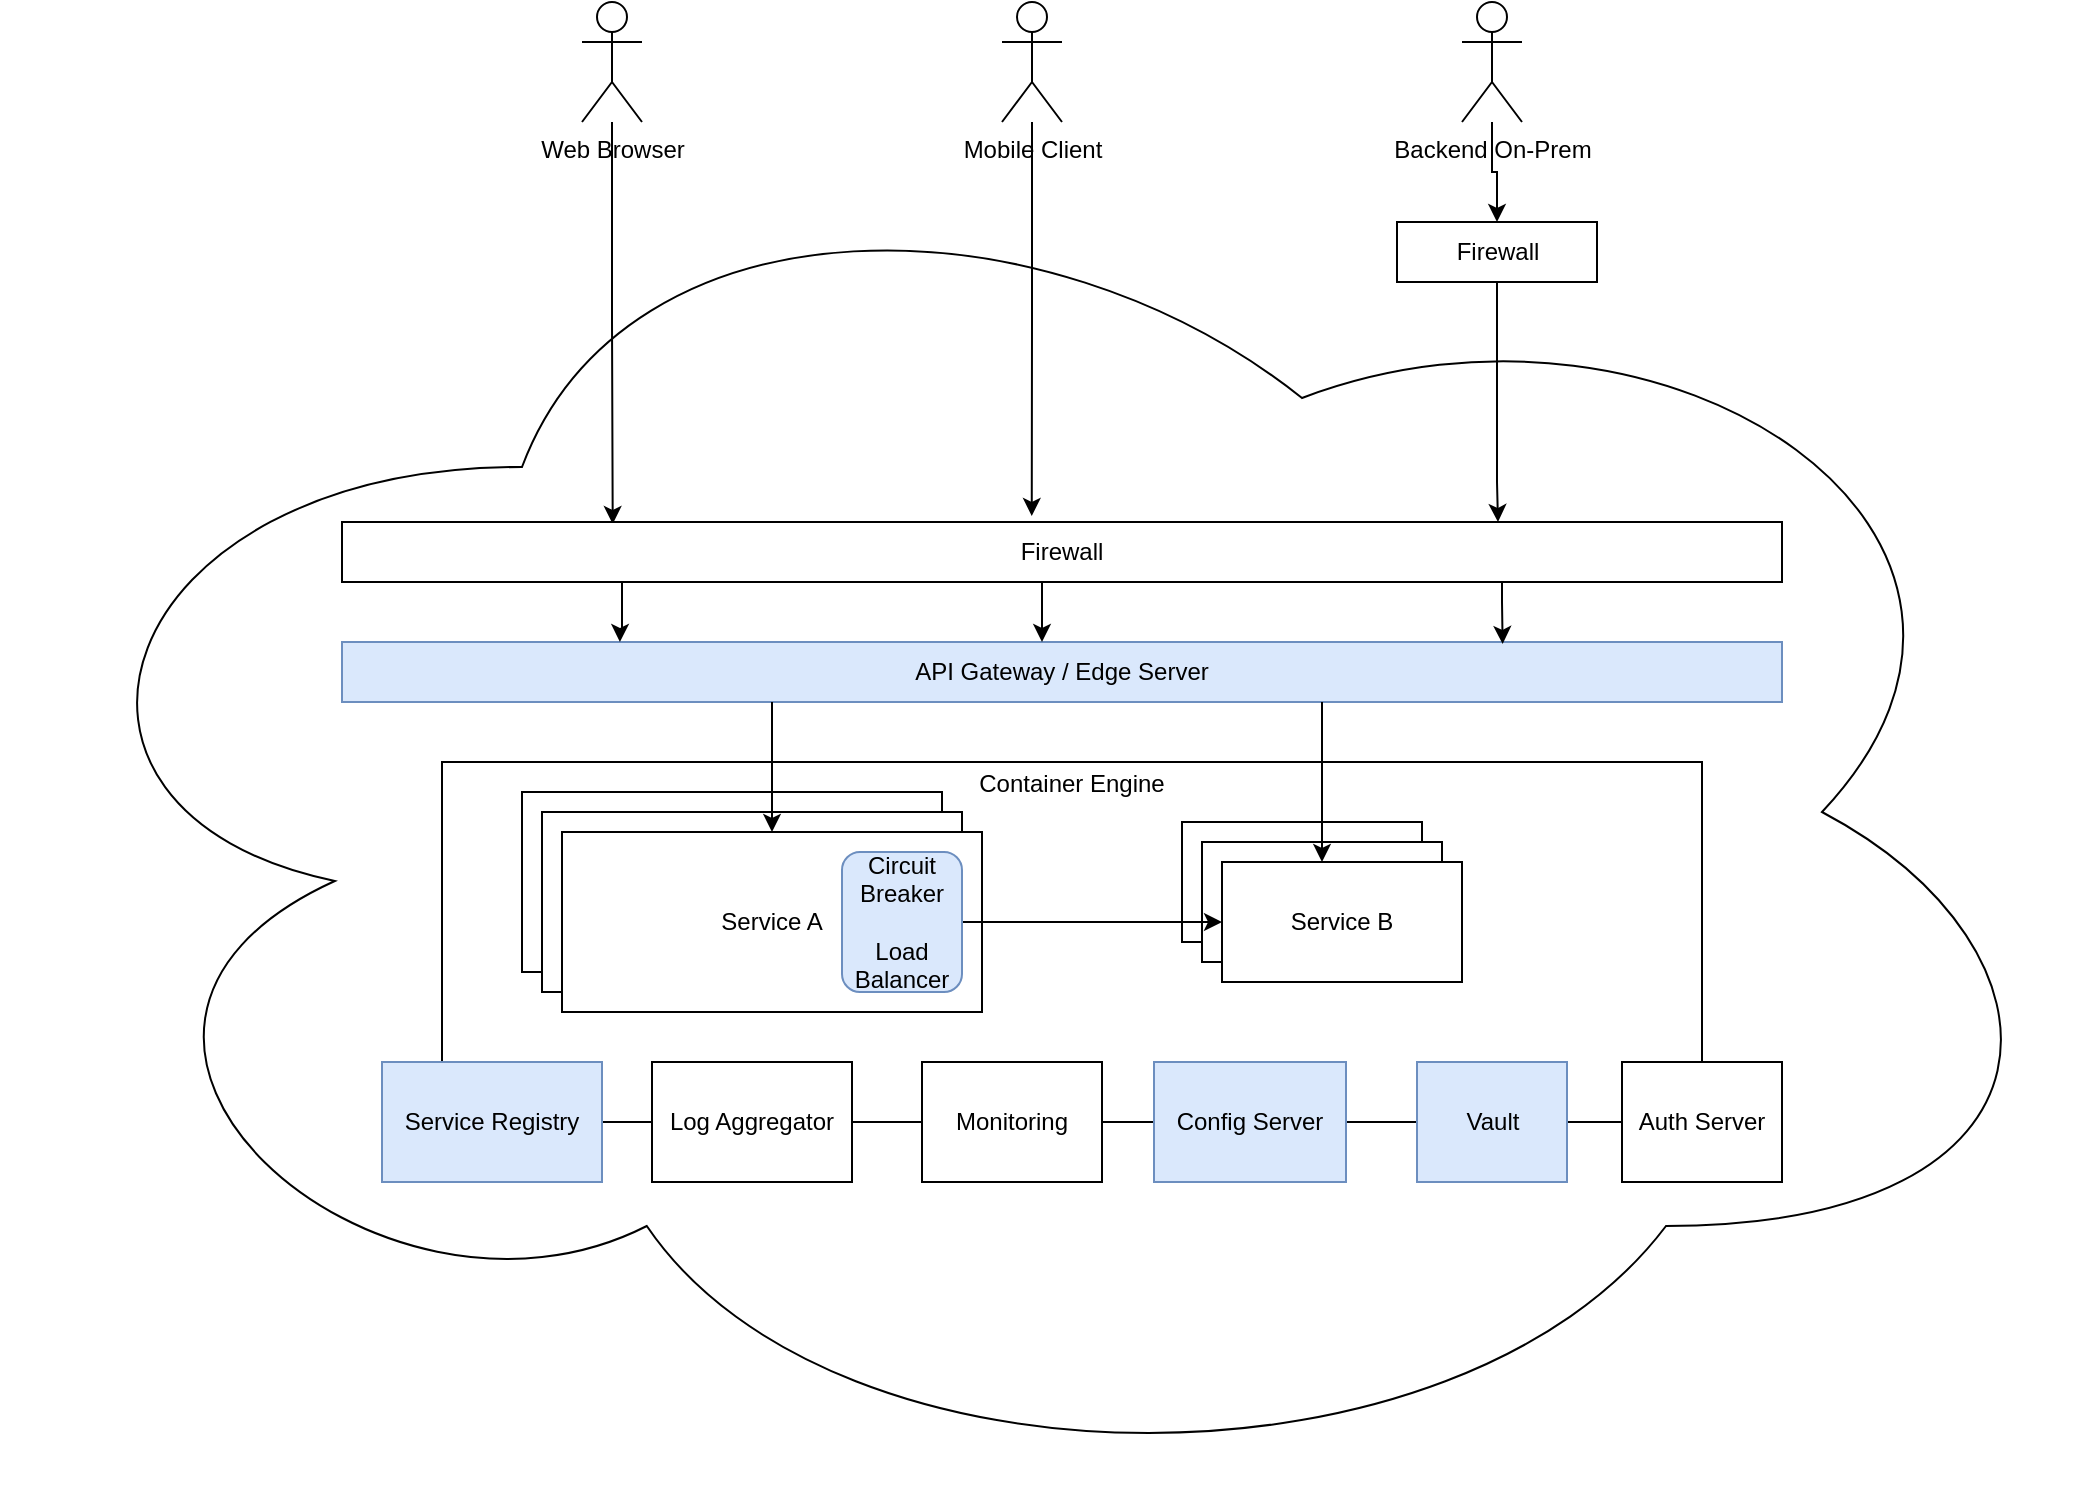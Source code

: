 <mxfile version="14.6.13" type="device"><diagram id="GKMzzEyLD9oDl8COxv9A" name="Seite-1"><mxGraphModel dx="2889" dy="2345" grid="1" gridSize="10" guides="1" tooltips="1" connect="1" arrows="1" fold="1" page="1" pageScale="1" pageWidth="827" pageHeight="1169" math="0" shadow="0"><root><mxCell id="0"/><mxCell id="1" parent="0"/><mxCell id="yvZ86YNyxYZigQFrcvob-55" value="" style="ellipse;shape=cloud;whiteSpace=wrap;html=1;" parent="1" vertex="1"><mxGeometry x="-210" y="20" width="1040" height="690" as="geometry"/></mxCell><mxCell id="yvZ86YNyxYZigQFrcvob-57" value="Container Engine&lt;br&gt;&lt;br&gt;&lt;br&gt;&lt;br&gt;&lt;br&gt;&lt;br&gt;&lt;br&gt;&lt;br&gt;&lt;br&gt;&lt;br&gt;&lt;br&gt;&lt;br&gt;" style="rounded=0;whiteSpace=wrap;html=1;" parent="1" vertex="1"><mxGeometry x="10" y="340" width="630" height="180" as="geometry"/></mxCell><mxCell id="yvZ86YNyxYZigQFrcvob-1" value="API Gateway / Edge Server" style="rounded=0;whiteSpace=wrap;html=1;fillColor=#dae8fc;strokeColor=#6c8ebf;" parent="1" vertex="1"><mxGeometry x="-40" y="280" width="720" height="30" as="geometry"/></mxCell><mxCell id="yvZ86YNyxYZigQFrcvob-6" value="Service B" style="rounded=0;whiteSpace=wrap;html=1;" parent="1" vertex="1"><mxGeometry x="380" y="370" width="120" height="60" as="geometry"/></mxCell><mxCell id="yvZ86YNyxYZigQFrcvob-7" value="Service B" style="rounded=0;whiteSpace=wrap;html=1;" parent="1" vertex="1"><mxGeometry x="390" y="380" width="120" height="60" as="geometry"/></mxCell><mxCell id="yvZ86YNyxYZigQFrcvob-8" value="Service B" style="rounded=0;whiteSpace=wrap;html=1;" parent="1" vertex="1"><mxGeometry x="400" y="390" width="120" height="60" as="geometry"/></mxCell><mxCell id="yvZ86YNyxYZigQFrcvob-9" value="Service Registry" style="rounded=0;whiteSpace=wrap;html=1;fillColor=#dae8fc;strokeColor=#6c8ebf;" parent="1" vertex="1"><mxGeometry x="-20" y="490" width="110" height="60" as="geometry"/></mxCell><mxCell id="yvZ86YNyxYZigQFrcvob-10" value="Config Server" style="rounded=0;whiteSpace=wrap;html=1;fillColor=#dae8fc;strokeColor=#6c8ebf;" parent="1" vertex="1"><mxGeometry x="366" y="490" width="96" height="60" as="geometry"/></mxCell><mxCell id="yvZ86YNyxYZigQFrcvob-20" style="edgeStyle=orthogonalEdgeStyle;rounded=0;orthogonalLoop=1;jettySize=auto;html=1;endArrow=classic;endFill=1;" parent="1" source="yvZ86YNyxYZigQFrcvob-1" target="yvZ86YNyxYZigQFrcvob-8" edge="1"><mxGeometry relative="1" as="geometry"><Array as="points"><mxPoint x="450" y="350"/><mxPoint x="450" y="350"/></Array></mxGeometry></mxCell><mxCell id="yvZ86YNyxYZigQFrcvob-61" style="edgeStyle=orthogonalEdgeStyle;rounded=0;orthogonalLoop=1;jettySize=auto;html=1;entryX=0.188;entryY=0.033;entryDx=0;entryDy=0;endArrow=classic;endFill=1;entryPerimeter=0;" parent="1" source="yvZ86YNyxYZigQFrcvob-22" target="yvZ86YNyxYZigQFrcvob-48" edge="1"><mxGeometry relative="1" as="geometry"><Array as="points"/></mxGeometry></mxCell><mxCell id="yvZ86YNyxYZigQFrcvob-22" value="Web Browser" style="shape=umlActor;verticalLabelPosition=bottom;verticalAlign=top;html=1;outlineConnect=0;" parent="1" vertex="1"><mxGeometry x="80" y="-40" width="30" height="60" as="geometry"/></mxCell><mxCell id="yvZ86YNyxYZigQFrcvob-60" style="edgeStyle=orthogonalEdgeStyle;rounded=0;orthogonalLoop=1;jettySize=auto;html=1;entryX=0.479;entryY=-0.1;entryDx=0;entryDy=0;endArrow=classic;endFill=1;entryPerimeter=0;" parent="1" source="yvZ86YNyxYZigQFrcvob-23" target="yvZ86YNyxYZigQFrcvob-48" edge="1"><mxGeometry relative="1" as="geometry"><Array as="points"/></mxGeometry></mxCell><mxCell id="yvZ86YNyxYZigQFrcvob-23" value="Mobile Client" style="shape=umlActor;verticalLabelPosition=bottom;verticalAlign=top;html=1;outlineConnect=0;" parent="1" vertex="1"><mxGeometry x="290" y="-40" width="30" height="60" as="geometry"/></mxCell><mxCell id="yvZ86YNyxYZigQFrcvob-58" style="edgeStyle=orthogonalEdgeStyle;rounded=0;orthogonalLoop=1;jettySize=auto;html=1;entryX=0.5;entryY=0;entryDx=0;entryDy=0;endArrow=classic;endFill=1;" parent="1" source="yvZ86YNyxYZigQFrcvob-31" target="yvZ86YNyxYZigQFrcvob-53" edge="1"><mxGeometry relative="1" as="geometry"/></mxCell><mxCell id="yvZ86YNyxYZigQFrcvob-31" value="Backend On-Prem" style="shape=umlActor;verticalLabelPosition=bottom;verticalAlign=top;html=1;outlineConnect=0;" parent="1" vertex="1"><mxGeometry x="520" y="-40" width="30" height="60" as="geometry"/></mxCell><mxCell id="yvZ86YNyxYZigQFrcvob-34" value="Auth Server" style="rounded=0;whiteSpace=wrap;html=1;" parent="1" vertex="1"><mxGeometry x="600" y="490" width="80" height="60" as="geometry"/></mxCell><mxCell id="yvZ86YNyxYZigQFrcvob-45" value="Log Aggregator" style="rounded=0;whiteSpace=wrap;html=1;" parent="1" vertex="1"><mxGeometry x="115" y="490" width="100" height="60" as="geometry"/></mxCell><mxCell id="yvZ86YNyxYZigQFrcvob-62" style="edgeStyle=orthogonalEdgeStyle;rounded=0;orthogonalLoop=1;jettySize=auto;html=1;entryX=0.193;entryY=0;entryDx=0;entryDy=0;entryPerimeter=0;endArrow=classic;endFill=1;" parent="1" source="yvZ86YNyxYZigQFrcvob-48" target="yvZ86YNyxYZigQFrcvob-1" edge="1"><mxGeometry relative="1" as="geometry"><Array as="points"><mxPoint x="100" y="275"/></Array></mxGeometry></mxCell><mxCell id="yvZ86YNyxYZigQFrcvob-63" style="edgeStyle=orthogonalEdgeStyle;rounded=0;orthogonalLoop=1;jettySize=auto;html=1;endArrow=classic;endFill=1;" parent="1" source="yvZ86YNyxYZigQFrcvob-48" target="yvZ86YNyxYZigQFrcvob-1" edge="1"><mxGeometry relative="1" as="geometry"><Array as="points"><mxPoint x="310" y="270"/><mxPoint x="310" y="270"/></Array></mxGeometry></mxCell><mxCell id="yvZ86YNyxYZigQFrcvob-65" style="edgeStyle=orthogonalEdgeStyle;rounded=0;orthogonalLoop=1;jettySize=auto;html=1;entryX=0.806;entryY=0.033;entryDx=0;entryDy=0;entryPerimeter=0;endArrow=classic;endFill=1;" parent="1" source="yvZ86YNyxYZigQFrcvob-48" target="yvZ86YNyxYZigQFrcvob-1" edge="1"><mxGeometry relative="1" as="geometry"><Array as="points"><mxPoint x="540" y="260"/><mxPoint x="540" y="260"/></Array></mxGeometry></mxCell><mxCell id="yvZ86YNyxYZigQFrcvob-48" value="Firewall" style="rounded=0;whiteSpace=wrap;html=1;" parent="1" vertex="1"><mxGeometry x="-40" y="220" width="720" height="30" as="geometry"/></mxCell><mxCell id="yvZ86YNyxYZigQFrcvob-50" value="Monitoring" style="rounded=0;whiteSpace=wrap;html=1;" parent="1" vertex="1"><mxGeometry x="250" y="490" width="90" height="60" as="geometry"/></mxCell><mxCell id="yvZ86YNyxYZigQFrcvob-52" value="Vault" style="rounded=0;whiteSpace=wrap;html=1;fillColor=#dae8fc;strokeColor=#6c8ebf;" parent="1" vertex="1"><mxGeometry x="497.5" y="490" width="75" height="60" as="geometry"/></mxCell><mxCell id="yvZ86YNyxYZigQFrcvob-59" style="edgeStyle=orthogonalEdgeStyle;rounded=0;orthogonalLoop=1;jettySize=auto;html=1;endArrow=classic;endFill=1;" parent="1" source="yvZ86YNyxYZigQFrcvob-53" target="yvZ86YNyxYZigQFrcvob-48" edge="1"><mxGeometry relative="1" as="geometry"><Array as="points"><mxPoint x="538" y="200"/><mxPoint x="538" y="200"/></Array></mxGeometry></mxCell><mxCell id="yvZ86YNyxYZigQFrcvob-53" value="Firewall" style="rounded=0;whiteSpace=wrap;html=1;" parent="1" vertex="1"><mxGeometry x="487.5" y="70" width="100" height="30" as="geometry"/></mxCell><mxCell id="yvZ86YNyxYZigQFrcvob-67" value="Service A" style="rounded=0;whiteSpace=wrap;html=1;" parent="1" vertex="1"><mxGeometry x="50" y="355" width="210" height="90" as="geometry"/></mxCell><mxCell id="yvZ86YNyxYZigQFrcvob-70" value="Service A" style="rounded=0;whiteSpace=wrap;html=1;" parent="1" vertex="1"><mxGeometry x="60" y="365" width="210" height="90" as="geometry"/></mxCell><mxCell id="yvZ86YNyxYZigQFrcvob-71" value="Service A" style="rounded=0;whiteSpace=wrap;html=1;" parent="1" vertex="1"><mxGeometry x="70" y="375" width="210" height="90" as="geometry"/></mxCell><mxCell id="yvZ86YNyxYZigQFrcvob-72" style="edgeStyle=orthogonalEdgeStyle;rounded=0;orthogonalLoop=1;jettySize=auto;html=1;endArrow=classic;endFill=1;" parent="1" source="yvZ86YNyxYZigQFrcvob-69" target="yvZ86YNyxYZigQFrcvob-8" edge="1"><mxGeometry relative="1" as="geometry"/></mxCell><mxCell id="yvZ86YNyxYZigQFrcvob-69" value="Circuit Breaker&lt;br&gt;&lt;br&gt;Load Balancer" style="rounded=1;whiteSpace=wrap;html=1;fillColor=#dae8fc;strokeColor=#6c8ebf;" parent="1" vertex="1"><mxGeometry x="210" y="385" width="60" height="70" as="geometry"/></mxCell><mxCell id="yvZ86YNyxYZigQFrcvob-73" style="edgeStyle=orthogonalEdgeStyle;rounded=0;orthogonalLoop=1;jettySize=auto;html=1;endArrow=classic;endFill=1;" parent="1" source="yvZ86YNyxYZigQFrcvob-1" target="yvZ86YNyxYZigQFrcvob-71" edge="1"><mxGeometry relative="1" as="geometry"><Array as="points"><mxPoint x="175" y="320"/><mxPoint x="175" y="320"/></Array></mxGeometry></mxCell></root></mxGraphModel></diagram></mxfile>